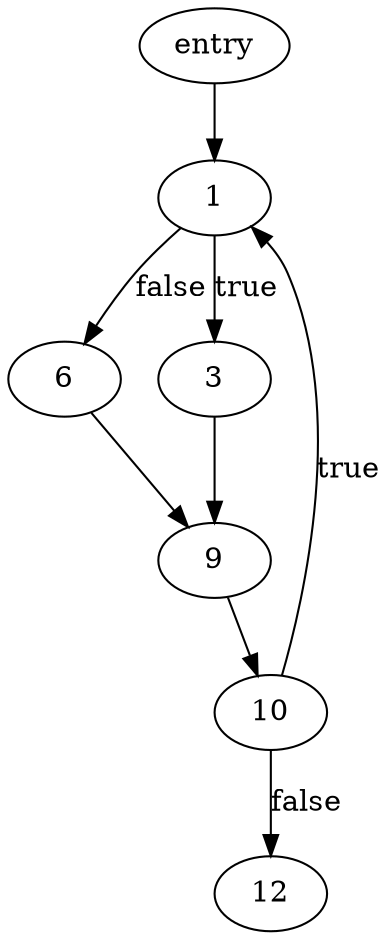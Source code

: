 digraph main {
	0->1;
	1->6[ label=false ];
	1->3[ label=true ];
	3->9;
	6->9;
	9->10;
	10->12[ label=false ];
	10->1[ label=true ];
	0 [ label=entry ];
	1;
	10;
	12;
	3;
	6;
	9;

}
